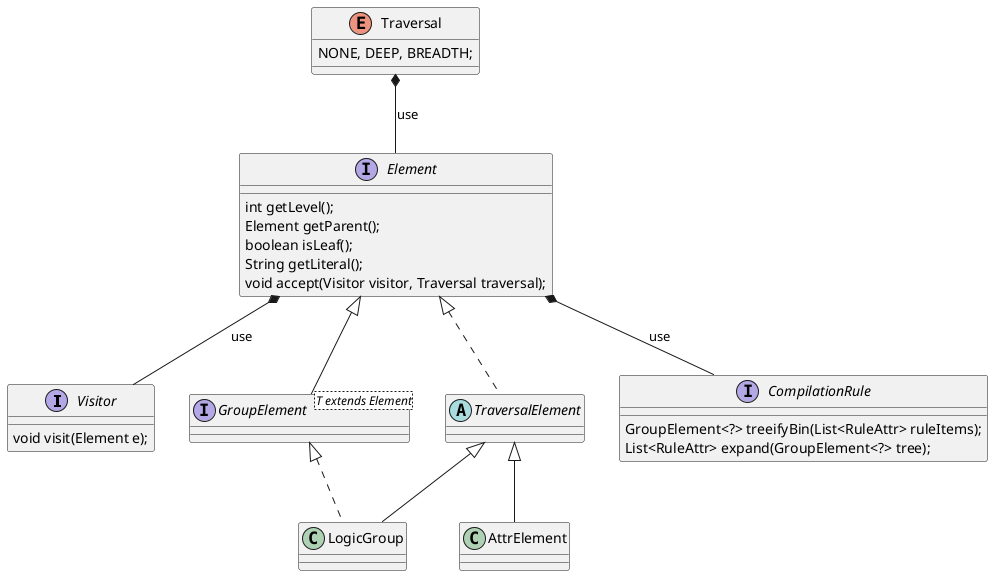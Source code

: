 @startuml
'https://plantuml.com/class-diagram

interface Visitor {
    void visit(Element e);
}

interface Element {
    int getLevel();
    Element getParent();
    boolean isLeaf();
    String getLiteral();
    void accept(Visitor visitor, Traversal traversal);
}

interface GroupElement<T extends Element> extends Element {}

abstract class TraversalElement implements Element {}

class AttrElement extends TraversalElement {}

class LogicGroup extends TraversalElement implements GroupElement {}

enum Traversal {
    NONE, DEEP, BREADTH;
}

interface CompilationRule {
   GroupElement<?> treeifyBin(List<RuleAttr> ruleItems);
   List<RuleAttr> expand(GroupElement<?> tree);
}

Traversal *-- Element : use
Element *-- Visitor : use
Element *-- CompilationRule : use

@enduml